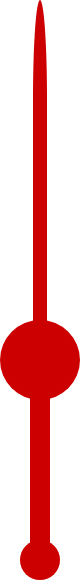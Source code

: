 <mxfile version="15.4.0" type="device"><diagram id="ugJV8zrhZoBkkEra477Z" name="Pagina-1"><mxGraphModel dx="541" dy="350" grid="1" gridSize="10" guides="1" tooltips="1" connect="1" arrows="1" fold="1" page="1" pageScale="1" pageWidth="827" pageHeight="1169" math="0" shadow="0"><root><mxCell id="0"/><mxCell id="1" parent="0"/><mxCell id="erX0zRAHKeJ_wlfiDH00-1" value="" style="ellipse;whiteSpace=wrap;html=1;strokeColor=none;fillColor=#CC0000;" vertex="1" parent="1"><mxGeometry x="320" y="380" width="20" height="20" as="geometry"/></mxCell><mxCell id="erX0zRAHKeJ_wlfiDH00-2" value="" style="rounded=1;whiteSpace=wrap;html=1;fillColor=#CC0000;arcSize=50;strokeColor=none;" vertex="1" parent="1"><mxGeometry x="325" y="300" width="10" height="90" as="geometry"/></mxCell><mxCell id="erX0zRAHKeJ_wlfiDH00-3" value="" style="ellipse;whiteSpace=wrap;html=1;strokeColor=none;fillColor=#CC0000;" vertex="1" parent="1"><mxGeometry x="310" y="270" width="40" height="40" as="geometry"/></mxCell><mxCell id="erX0zRAHKeJ_wlfiDH00-6" value="" style="rounded=1;whiteSpace=wrap;html=1;fillColor=#CC0000;arcSize=50;strokeColor=none;" vertex="1" parent="1"><mxGeometry x="326.5" y="160" width="7" height="140" as="geometry"/></mxCell><mxCell id="erX0zRAHKeJ_wlfiDH00-8" value="" style="ellipse;whiteSpace=wrap;html=1;fillColor=#CC0000;strokeColor=none;" vertex="1" parent="1"><mxGeometry x="326.5" y="110" width="7" height="99" as="geometry"/></mxCell></root></mxGraphModel></diagram></mxfile>